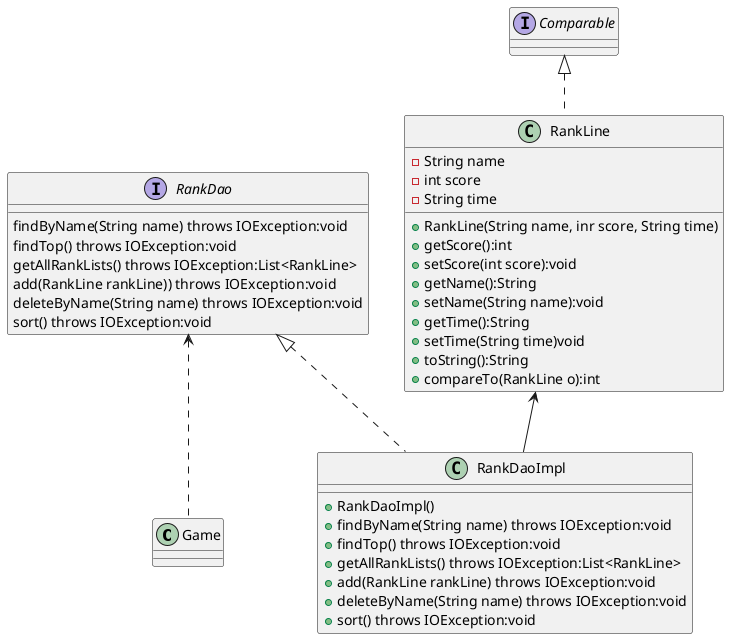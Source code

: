 @startuml
'https://plantuml.com/sequence-diagram

class Game
interface Comparable

interface RankDao
{
    findByName(String name) throws IOException:void
    findTop() throws IOException:void
    getAllRankLists() throws IOException:List<RankLine>
    add(RankLine rankLine)) throws IOException:void
    deleteByName(String name) throws IOException:void
    sort() throws IOException:void
}

class RankDaoImpl
{
    + RankDaoImpl()
    + findByName(String name) throws IOException:void
    + findTop() throws IOException:void
    + getAllRankLists() throws IOException:List<RankLine>
    + add(RankLine rankLine) throws IOException:void
    + deleteByName(String name) throws IOException:void
    + sort() throws IOException:void
}

class RankLine
{
    - String name
    - int score
    - String time
    + RankLine(String name, inr score, String time)
    + getScore():int
    + setScore(int score):void
    + getName():String
    + setName(String name):void
    + getTime():String
    + setTime(String time)void
    + toString():String
    + compareTo(RankLine o):int
}

RankDao <|.. RankDaoImpl
RankLine <-- RankDaoImpl
RankDao <.. Game
Comparable <|.. RankLine

@enduml